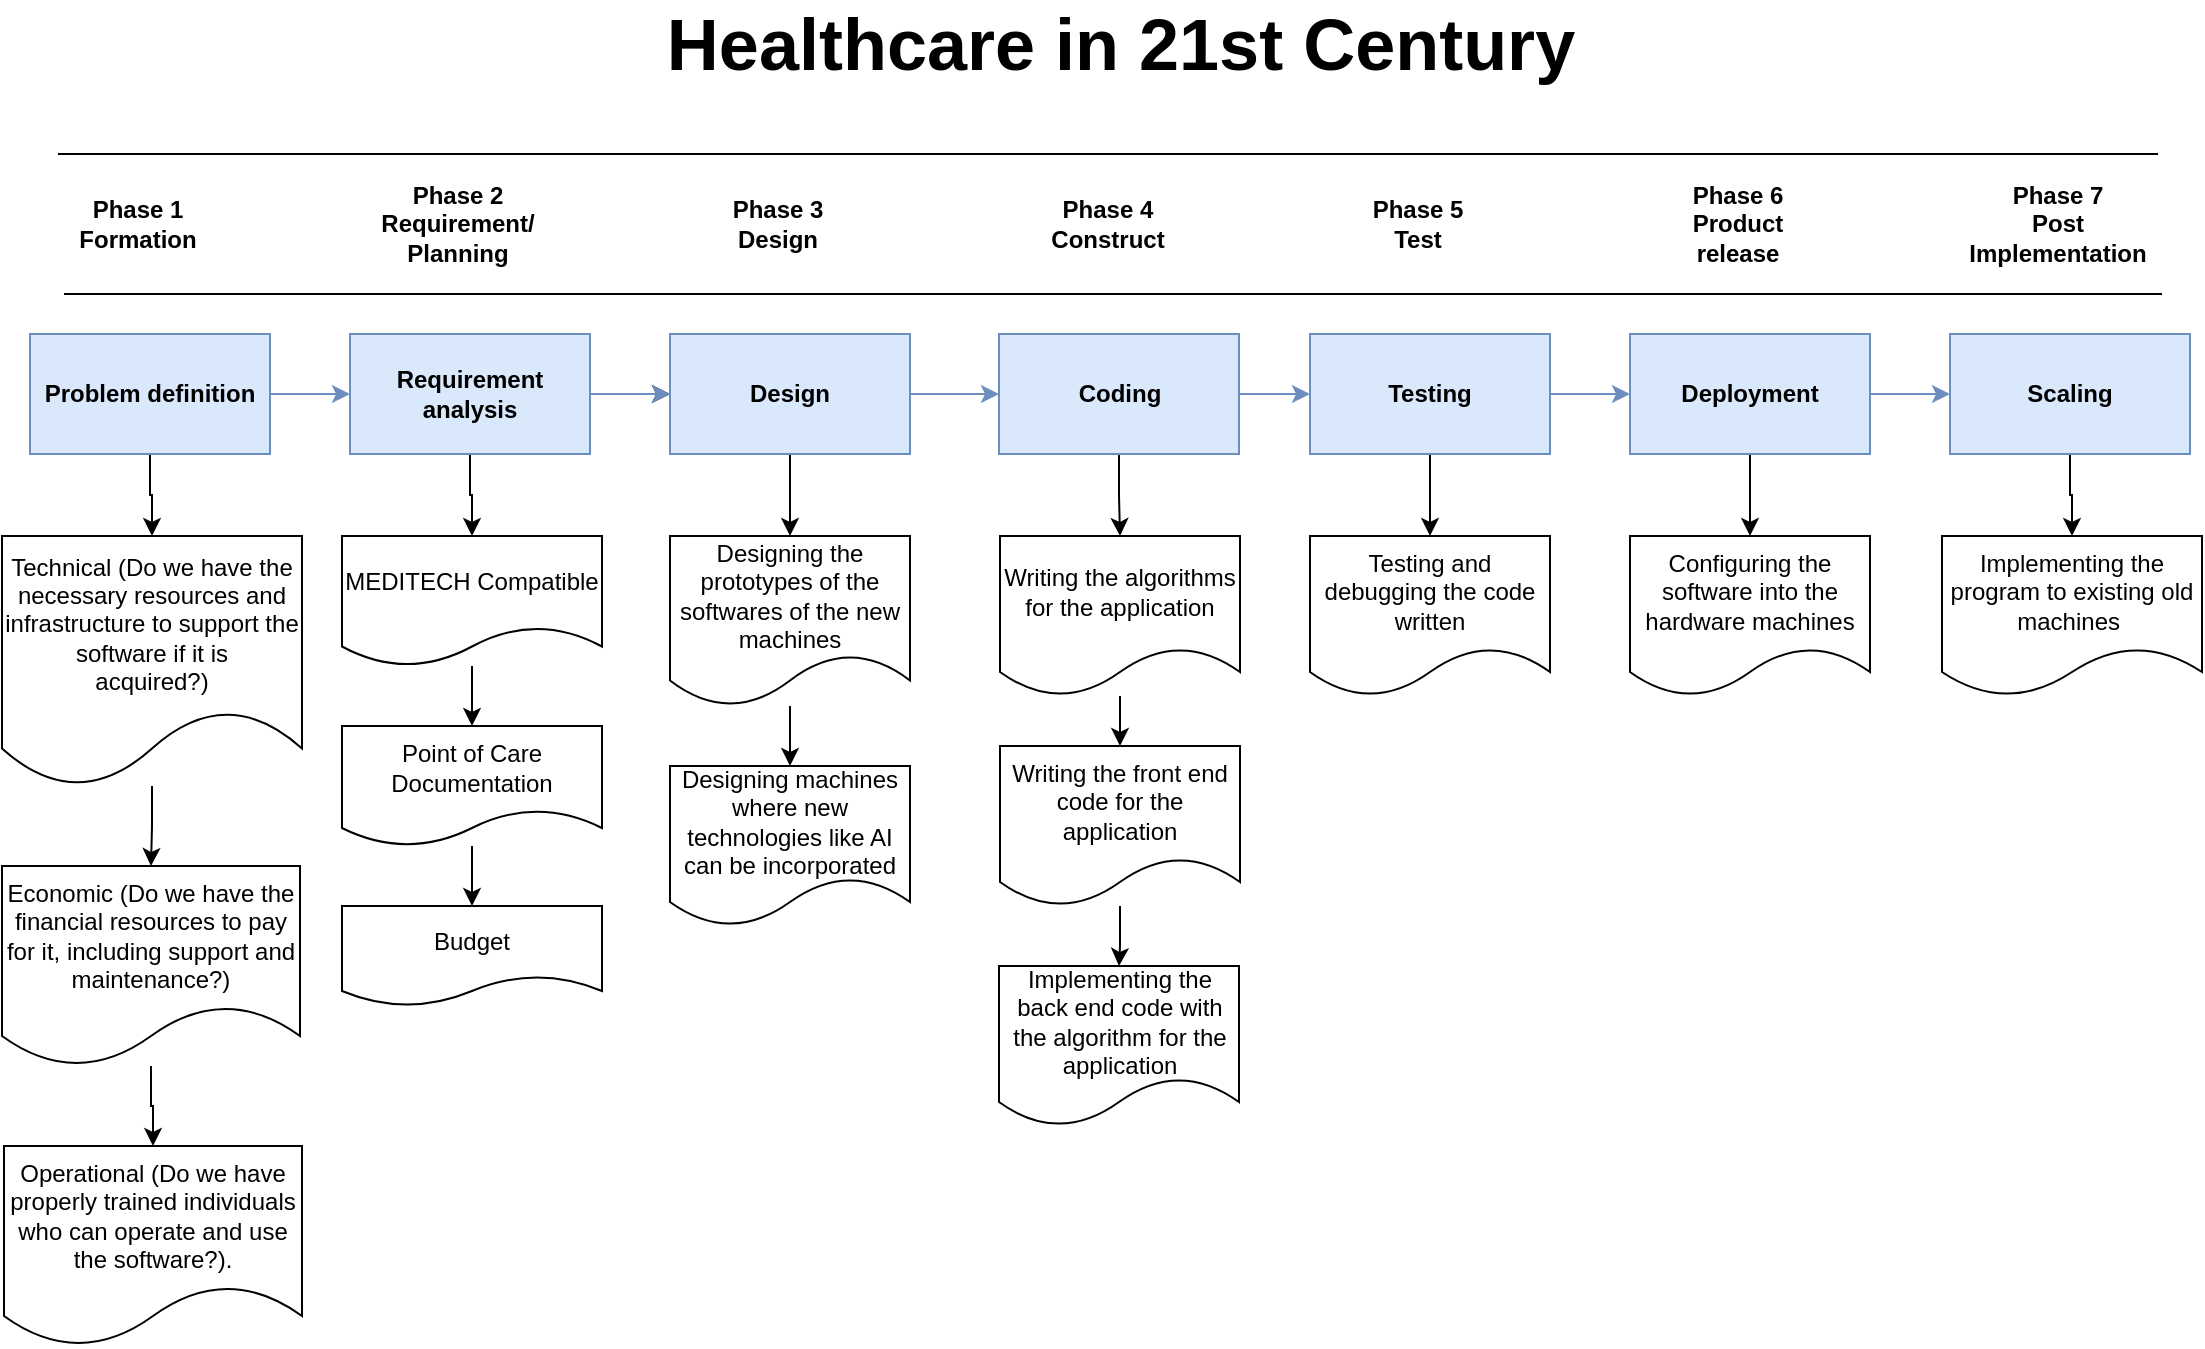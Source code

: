 <mxfile version="16.5.3" type="github" pages="5">
  <diagram id="m-UGv57kSACHkxUJC_R0" name="SDLC Diagram">
    <mxGraphModel dx="1656" dy="599" grid="1" gridSize="10" guides="1" tooltips="1" connect="1" arrows="1" fold="1" page="1" pageScale="1" pageWidth="850" pageHeight="1100" math="0" shadow="0">
      <root>
        <mxCell id="0" />
        <mxCell id="1" parent="0" />
        <mxCell id="9VT-zQopOtRF9PmwW7Mm-1" value="" style="edgeStyle=orthogonalEdgeStyle;rounded=0;orthogonalLoop=1;jettySize=auto;html=1;fillColor=#dae8fc;strokeColor=#6c8ebf;fontStyle=1" edge="1" parent="1" source="9VT-zQopOtRF9PmwW7Mm-3" target="9VT-zQopOtRF9PmwW7Mm-7">
          <mxGeometry relative="1" as="geometry" />
        </mxCell>
        <mxCell id="9VT-zQopOtRF9PmwW7Mm-2" value="" style="edgeStyle=orthogonalEdgeStyle;rounded=0;orthogonalLoop=1;jettySize=auto;html=1;" edge="1" parent="1" source="9VT-zQopOtRF9PmwW7Mm-3" target="9VT-zQopOtRF9PmwW7Mm-12">
          <mxGeometry relative="1" as="geometry" />
        </mxCell>
        <mxCell id="9VT-zQopOtRF9PmwW7Mm-3" value="Problem definition" style="rounded=0;whiteSpace=wrap;html=1;fillColor=#dae8fc;strokeColor=#6c8ebf;fontStyle=1" vertex="1" parent="1">
          <mxGeometry x="84" y="200" width="120" height="60" as="geometry" />
        </mxCell>
        <mxCell id="9VT-zQopOtRF9PmwW7Mm-4" value="" style="edgeStyle=orthogonalEdgeStyle;rounded=0;orthogonalLoop=1;jettySize=auto;html=1;fontStyle=1" edge="1" parent="1" source="9VT-zQopOtRF9PmwW7Mm-7" target="9VT-zQopOtRF9PmwW7Mm-10">
          <mxGeometry relative="1" as="geometry" />
        </mxCell>
        <mxCell id="9VT-zQopOtRF9PmwW7Mm-5" value="" style="edgeStyle=orthogonalEdgeStyle;rounded=0;orthogonalLoop=1;jettySize=auto;html=1;" edge="1" parent="1" source="9VT-zQopOtRF9PmwW7Mm-7" target="9VT-zQopOtRF9PmwW7Mm-14">
          <mxGeometry relative="1" as="geometry" />
        </mxCell>
        <mxCell id="9VT-zQopOtRF9PmwW7Mm-6" value="" style="edgeStyle=orthogonalEdgeStyle;rounded=0;orthogonalLoop=1;jettySize=auto;html=1;fillColor=#dae8fc;strokeColor=#6c8ebf;fontStyle=1" edge="1" parent="1" source="9VT-zQopOtRF9PmwW7Mm-7" target="9VT-zQopOtRF9PmwW7Mm-10">
          <mxGeometry relative="1" as="geometry" />
        </mxCell>
        <mxCell id="9VT-zQopOtRF9PmwW7Mm-7" value="Requirement analysis" style="rounded=0;whiteSpace=wrap;html=1;fillColor=#dae8fc;strokeColor=#6c8ebf;fontStyle=1" vertex="1" parent="1">
          <mxGeometry x="244" y="200" width="120" height="60" as="geometry" />
        </mxCell>
        <mxCell id="9VT-zQopOtRF9PmwW7Mm-8" value="" style="edgeStyle=orthogonalEdgeStyle;rounded=0;orthogonalLoop=1;jettySize=auto;html=1;" edge="1" parent="1" source="9VT-zQopOtRF9PmwW7Mm-10" target="9VT-zQopOtRF9PmwW7Mm-19">
          <mxGeometry relative="1" as="geometry" />
        </mxCell>
        <mxCell id="9VT-zQopOtRF9PmwW7Mm-9" value="" style="edgeStyle=orthogonalEdgeStyle;rounded=0;orthogonalLoop=1;jettySize=auto;html=1;fillColor=#dae8fc;strokeColor=#6c8ebf;fontStyle=1" edge="1" parent="1" source="9VT-zQopOtRF9PmwW7Mm-10" target="9VT-zQopOtRF9PmwW7Mm-25">
          <mxGeometry relative="1" as="geometry" />
        </mxCell>
        <mxCell id="9VT-zQopOtRF9PmwW7Mm-10" value="Design" style="rounded=0;whiteSpace=wrap;html=1;fillColor=#dae8fc;strokeColor=#6c8ebf;fontStyle=1" vertex="1" parent="1">
          <mxGeometry x="404" y="200" width="120" height="60" as="geometry" />
        </mxCell>
        <mxCell id="9VT-zQopOtRF9PmwW7Mm-11" value="" style="edgeStyle=orthogonalEdgeStyle;rounded=0;orthogonalLoop=1;jettySize=auto;html=1;fontSize=36;" edge="1" parent="1" source="9VT-zQopOtRF9PmwW7Mm-12" target="9VT-zQopOtRF9PmwW7Mm-54">
          <mxGeometry relative="1" as="geometry" />
        </mxCell>
        <mxCell id="9VT-zQopOtRF9PmwW7Mm-12" value="Technical (Do we have the necessary resources and infrastructure to support the software if it is&lt;br/&gt;acquired?)&lt;br/&gt;" style="shape=document;whiteSpace=wrap;html=1;boundedLbl=1;" vertex="1" parent="1">
          <mxGeometry x="70" y="301" width="150" height="125" as="geometry" />
        </mxCell>
        <mxCell id="9VT-zQopOtRF9PmwW7Mm-13" value="" style="edgeStyle=orthogonalEdgeStyle;rounded=0;orthogonalLoop=1;jettySize=auto;html=1;" edge="1" parent="1" source="9VT-zQopOtRF9PmwW7Mm-14" target="9VT-zQopOtRF9PmwW7Mm-16">
          <mxGeometry relative="1" as="geometry" />
        </mxCell>
        <mxCell id="9VT-zQopOtRF9PmwW7Mm-14" value="MEDITECH Compatible" style="shape=document;whiteSpace=wrap;html=1;boundedLbl=1;rounded=0;" vertex="1" parent="1">
          <mxGeometry x="240" y="301" width="130" height="65" as="geometry" />
        </mxCell>
        <mxCell id="9VT-zQopOtRF9PmwW7Mm-15" value="" style="edgeStyle=orthogonalEdgeStyle;rounded=0;orthogonalLoop=1;jettySize=auto;html=1;" edge="1" parent="1" source="9VT-zQopOtRF9PmwW7Mm-16" target="9VT-zQopOtRF9PmwW7Mm-17">
          <mxGeometry relative="1" as="geometry" />
        </mxCell>
        <mxCell id="9VT-zQopOtRF9PmwW7Mm-16" value="Point of Care Documentation" style="shape=document;whiteSpace=wrap;html=1;boundedLbl=1;rounded=0;" vertex="1" parent="1">
          <mxGeometry x="240" y="396" width="130" height="60" as="geometry" />
        </mxCell>
        <mxCell id="9VT-zQopOtRF9PmwW7Mm-17" value="Budget" style="shape=document;whiteSpace=wrap;html=1;boundedLbl=1;rounded=0;" vertex="1" parent="1">
          <mxGeometry x="240" y="486" width="130" height="50" as="geometry" />
        </mxCell>
        <mxCell id="9VT-zQopOtRF9PmwW7Mm-18" value="" style="edgeStyle=orthogonalEdgeStyle;rounded=0;orthogonalLoop=1;jettySize=auto;html=1;" edge="1" parent="1" source="9VT-zQopOtRF9PmwW7Mm-19" target="9VT-zQopOtRF9PmwW7Mm-21">
          <mxGeometry relative="1" as="geometry" />
        </mxCell>
        <mxCell id="9VT-zQopOtRF9PmwW7Mm-19" value="Designing the prototypes of the softwares of the new machines" style="shape=document;whiteSpace=wrap;html=1;boundedLbl=1;rounded=0;" vertex="1" parent="1">
          <mxGeometry x="404" y="301" width="120" height="85" as="geometry" />
        </mxCell>
        <mxCell id="9VT-zQopOtRF9PmwW7Mm-21" value="Designing machines where new technologies like AI can be incorporated" style="shape=document;whiteSpace=wrap;html=1;boundedLbl=1;rounded=0;" vertex="1" parent="1">
          <mxGeometry x="404" y="416" width="120" height="80" as="geometry" />
        </mxCell>
        <mxCell id="9VT-zQopOtRF9PmwW7Mm-23" value="" style="edgeStyle=orthogonalEdgeStyle;rounded=0;orthogonalLoop=1;jettySize=auto;html=1;" edge="1" parent="1" source="9VT-zQopOtRF9PmwW7Mm-25" target="9VT-zQopOtRF9PmwW7Mm-27">
          <mxGeometry relative="1" as="geometry" />
        </mxCell>
        <mxCell id="9VT-zQopOtRF9PmwW7Mm-24" value="" style="edgeStyle=orthogonalEdgeStyle;rounded=0;orthogonalLoop=1;jettySize=auto;html=1;fillColor=#dae8fc;strokeColor=#6c8ebf;fontStyle=1" edge="1" parent="1" source="9VT-zQopOtRF9PmwW7Mm-25" target="9VT-zQopOtRF9PmwW7Mm-33">
          <mxGeometry relative="1" as="geometry" />
        </mxCell>
        <mxCell id="9VT-zQopOtRF9PmwW7Mm-25" value="Coding" style="rounded=0;whiteSpace=wrap;html=1;fillColor=#dae8fc;strokeColor=#6c8ebf;fontStyle=1" vertex="1" parent="1">
          <mxGeometry x="568.5" y="200" width="120" height="60" as="geometry" />
        </mxCell>
        <mxCell id="9VT-zQopOtRF9PmwW7Mm-26" value="" style="edgeStyle=orthogonalEdgeStyle;rounded=0;orthogonalLoop=1;jettySize=auto;html=1;" edge="1" parent="1" source="9VT-zQopOtRF9PmwW7Mm-27" target="9VT-zQopOtRF9PmwW7Mm-29">
          <mxGeometry relative="1" as="geometry" />
        </mxCell>
        <mxCell id="9VT-zQopOtRF9PmwW7Mm-27" value="Writing the algorithms for the application" style="shape=document;whiteSpace=wrap;html=1;boundedLbl=1;rounded=0;" vertex="1" parent="1">
          <mxGeometry x="569" y="301" width="120" height="80" as="geometry" />
        </mxCell>
        <mxCell id="9VT-zQopOtRF9PmwW7Mm-28" value="" style="edgeStyle=orthogonalEdgeStyle;rounded=0;orthogonalLoop=1;jettySize=auto;html=1;" edge="1" parent="1" source="9VT-zQopOtRF9PmwW7Mm-29" target="9VT-zQopOtRF9PmwW7Mm-30">
          <mxGeometry relative="1" as="geometry" />
        </mxCell>
        <mxCell id="9VT-zQopOtRF9PmwW7Mm-29" value="Writing the front end code for the application" style="shape=document;whiteSpace=wrap;html=1;boundedLbl=1;rounded=0;" vertex="1" parent="1">
          <mxGeometry x="569" y="406" width="120" height="80" as="geometry" />
        </mxCell>
        <mxCell id="9VT-zQopOtRF9PmwW7Mm-30" value="Implementing the back end code with the algorithm for the application" style="shape=document;whiteSpace=wrap;html=1;boundedLbl=1;rounded=0;" vertex="1" parent="1">
          <mxGeometry x="568.5" y="516" width="120" height="80" as="geometry" />
        </mxCell>
        <mxCell id="9VT-zQopOtRF9PmwW7Mm-31" value="" style="edgeStyle=orthogonalEdgeStyle;rounded=0;orthogonalLoop=1;jettySize=auto;html=1;" edge="1" parent="1" source="9VT-zQopOtRF9PmwW7Mm-33" target="9VT-zQopOtRF9PmwW7Mm-34">
          <mxGeometry relative="1" as="geometry" />
        </mxCell>
        <mxCell id="9VT-zQopOtRF9PmwW7Mm-32" value="" style="edgeStyle=orthogonalEdgeStyle;rounded=0;orthogonalLoop=1;jettySize=auto;html=1;fillColor=#dae8fc;strokeColor=#6c8ebf;fontStyle=1" edge="1" parent="1" source="9VT-zQopOtRF9PmwW7Mm-33" target="9VT-zQopOtRF9PmwW7Mm-37">
          <mxGeometry relative="1" as="geometry" />
        </mxCell>
        <mxCell id="9VT-zQopOtRF9PmwW7Mm-33" value="Testing" style="rounded=0;whiteSpace=wrap;html=1;fillColor=#dae8fc;strokeColor=#6c8ebf;fontStyle=1" vertex="1" parent="1">
          <mxGeometry x="724" y="200" width="120" height="60" as="geometry" />
        </mxCell>
        <mxCell id="9VT-zQopOtRF9PmwW7Mm-34" value="Testing and debugging the code written" style="shape=document;whiteSpace=wrap;html=1;boundedLbl=1;rounded=0;" vertex="1" parent="1">
          <mxGeometry x="724" y="301" width="120" height="80" as="geometry" />
        </mxCell>
        <mxCell id="9VT-zQopOtRF9PmwW7Mm-35" value="" style="edgeStyle=orthogonalEdgeStyle;rounded=0;orthogonalLoop=1;jettySize=auto;html=1;" edge="1" parent="1" source="9VT-zQopOtRF9PmwW7Mm-37" target="9VT-zQopOtRF9PmwW7Mm-39">
          <mxGeometry relative="1" as="geometry" />
        </mxCell>
        <mxCell id="9VT-zQopOtRF9PmwW7Mm-36" value="" style="edgeStyle=orthogonalEdgeStyle;rounded=0;orthogonalLoop=1;jettySize=auto;html=1;fillColor=#dae8fc;strokeColor=#6c8ebf;fontStyle=1" edge="1" parent="1" source="9VT-zQopOtRF9PmwW7Mm-37" target="9VT-zQopOtRF9PmwW7Mm-42">
          <mxGeometry relative="1" as="geometry" />
        </mxCell>
        <mxCell id="9VT-zQopOtRF9PmwW7Mm-37" value="Deployment" style="whiteSpace=wrap;html=1;rounded=0;fillColor=#dae8fc;strokeColor=#6c8ebf;fontStyle=1" vertex="1" parent="1">
          <mxGeometry x="884" y="200" width="120" height="60" as="geometry" />
        </mxCell>
        <mxCell id="9VT-zQopOtRF9PmwW7Mm-39" value="Configuring the software into the hardware machines" style="shape=document;whiteSpace=wrap;html=1;boundedLbl=1;rounded=0;" vertex="1" parent="1">
          <mxGeometry x="884" y="301" width="120" height="80" as="geometry" />
        </mxCell>
        <mxCell id="9VT-zQopOtRF9PmwW7Mm-41" value="" style="edgeStyle=orthogonalEdgeStyle;rounded=0;orthogonalLoop=1;jettySize=auto;html=1;" edge="1" parent="1" source="9VT-zQopOtRF9PmwW7Mm-42" target="9VT-zQopOtRF9PmwW7Mm-43">
          <mxGeometry relative="1" as="geometry" />
        </mxCell>
        <mxCell id="9VT-zQopOtRF9PmwW7Mm-42" value="Scaling" style="whiteSpace=wrap;html=1;rounded=0;fillColor=#dae8fc;strokeColor=#6c8ebf;fontStyle=1" vertex="1" parent="1">
          <mxGeometry x="1044" y="200" width="120" height="60" as="geometry" />
        </mxCell>
        <mxCell id="9VT-zQopOtRF9PmwW7Mm-43" value="Implementing the program to existing old machines&amp;nbsp;" style="shape=document;whiteSpace=wrap;html=1;boundedLbl=1;rounded=0;" vertex="1" parent="1">
          <mxGeometry x="1040" y="301" width="130" height="80" as="geometry" />
        </mxCell>
        <mxCell id="9VT-zQopOtRF9PmwW7Mm-44" value="Phase 1&lt;br&gt;Formation" style="text;html=1;strokeColor=none;fillColor=none;align=center;verticalAlign=middle;whiteSpace=wrap;rounded=0;fontStyle=1" vertex="1" parent="1">
          <mxGeometry x="108" y="130" width="60" height="30" as="geometry" />
        </mxCell>
        <mxCell id="9VT-zQopOtRF9PmwW7Mm-45" value="Phase 2&lt;br&gt;Requirement/ Planning" style="text;html=1;strokeColor=none;fillColor=none;align=center;verticalAlign=middle;whiteSpace=wrap;rounded=0;fontStyle=1" vertex="1" parent="1">
          <mxGeometry x="268" y="130" width="60" height="30" as="geometry" />
        </mxCell>
        <mxCell id="9VT-zQopOtRF9PmwW7Mm-46" value="Phase 3&lt;br&gt;Design" style="text;html=1;strokeColor=none;fillColor=none;align=center;verticalAlign=middle;whiteSpace=wrap;rounded=0;fontStyle=1" vertex="1" parent="1">
          <mxGeometry x="428" y="130" width="60" height="30" as="geometry" />
        </mxCell>
        <mxCell id="9VT-zQopOtRF9PmwW7Mm-47" value="Phase 4&lt;br&gt;Construct" style="text;html=1;strokeColor=none;fillColor=none;align=center;verticalAlign=middle;whiteSpace=wrap;rounded=0;fontStyle=1" vertex="1" parent="1">
          <mxGeometry x="593" y="130" width="60" height="30" as="geometry" />
        </mxCell>
        <mxCell id="9VT-zQopOtRF9PmwW7Mm-48" value="Phase 5&lt;br&gt;Test" style="text;html=1;strokeColor=none;fillColor=none;align=center;verticalAlign=middle;whiteSpace=wrap;rounded=0;fontStyle=1" vertex="1" parent="1">
          <mxGeometry x="748" y="130" width="60" height="30" as="geometry" />
        </mxCell>
        <mxCell id="9VT-zQopOtRF9PmwW7Mm-49" value="Phase 6&lt;br&gt;Product release" style="text;html=1;strokeColor=none;fillColor=none;align=center;verticalAlign=middle;whiteSpace=wrap;rounded=0;fontStyle=1" vertex="1" parent="1">
          <mxGeometry x="908" y="130" width="60" height="30" as="geometry" />
        </mxCell>
        <mxCell id="9VT-zQopOtRF9PmwW7Mm-50" value="Phase 7&lt;br&gt;Post Implementation" style="text;html=1;strokeColor=none;fillColor=none;align=center;verticalAlign=middle;whiteSpace=wrap;rounded=0;fontStyle=1" vertex="1" parent="1">
          <mxGeometry x="1068" y="130" width="60" height="30" as="geometry" />
        </mxCell>
        <mxCell id="9VT-zQopOtRF9PmwW7Mm-51" value="" style="endArrow=none;html=1;rounded=0;" edge="1" parent="1">
          <mxGeometry width="50" height="50" relative="1" as="geometry">
            <mxPoint x="98" y="110" as="sourcePoint" />
            <mxPoint x="1148" y="110" as="targetPoint" />
          </mxGeometry>
        </mxCell>
        <mxCell id="9VT-zQopOtRF9PmwW7Mm-52" value="" style="endArrow=none;html=1;rounded=0;" edge="1" parent="1">
          <mxGeometry width="50" height="50" relative="1" as="geometry">
            <mxPoint x="101" y="180" as="sourcePoint" />
            <mxPoint x="1150" y="180" as="targetPoint" />
          </mxGeometry>
        </mxCell>
        <mxCell id="9VT-zQopOtRF9PmwW7Mm-53" value="&lt;b&gt;&lt;font style=&quot;font-size: 36px&quot;&gt;Healthcare in 21st Century&lt;/font&gt;&lt;/b&gt;" style="text;html=1;align=center;verticalAlign=middle;resizable=0;points=[];autosize=1;strokeColor=none;fillColor=none;" vertex="1" parent="1">
          <mxGeometry x="394" y="40" width="470" height="30" as="geometry" />
        </mxCell>
        <mxCell id="9VT-zQopOtRF9PmwW7Mm-56" value="" style="edgeStyle=orthogonalEdgeStyle;rounded=0;orthogonalLoop=1;jettySize=auto;html=1;" edge="1" parent="1" source="9VT-zQopOtRF9PmwW7Mm-54" target="9VT-zQopOtRF9PmwW7Mm-55">
          <mxGeometry relative="1" as="geometry" />
        </mxCell>
        <mxCell id="9VT-zQopOtRF9PmwW7Mm-54" value="Economic (Do we have the financial resources to pay for it, including support and&lt;br/&gt;maintenance?)&lt;br/&gt;" style="shape=document;whiteSpace=wrap;html=1;boundedLbl=1;" vertex="1" parent="1">
          <mxGeometry x="70" y="466" width="149" height="100" as="geometry" />
        </mxCell>
        <mxCell id="9VT-zQopOtRF9PmwW7Mm-55" value="Operational (Do we have properly trained individuals who can operate and use the software?)." style="shape=document;whiteSpace=wrap;html=1;boundedLbl=1;" vertex="1" parent="1">
          <mxGeometry x="71" y="606" width="149" height="100" as="geometry" />
        </mxCell>
      </root>
    </mxGraphModel>
  </diagram>
  <diagram id="Zsf49M7KbRcXS9IpoPur" name="Waterfall model">
    <mxGraphModel dx="1753" dy="634" grid="1" gridSize="10" guides="1" tooltips="1" connect="1" arrows="1" fold="1" page="1" pageScale="1" pageWidth="850" pageHeight="1100" math="0" shadow="0">
      <root>
        <mxCell id="2ympeW1HPlJ-J8ujCVrC-0" />
        <mxCell id="2ympeW1HPlJ-J8ujCVrC-1" parent="2ympeW1HPlJ-J8ujCVrC-0" />
        <mxCell id="2ympeW1HPlJ-J8ujCVrC-2" value="&lt;b&gt;&lt;font style=&quot;font-size: 36px&quot;&gt;Waterfall model for Healthcare system&lt;/font&gt;&lt;/b&gt;" style="text;html=1;align=center;verticalAlign=middle;resizable=0;points=[];autosize=1;strokeColor=none;fillColor=none;" vertex="1" parent="2ympeW1HPlJ-J8ujCVrC-1">
          <mxGeometry x="100" y="50" width="670" height="30" as="geometry" />
        </mxCell>
        <mxCell id="2ympeW1HPlJ-J8ujCVrC-6" value="" style="edgeStyle=orthogonalEdgeStyle;rounded=0;orthogonalLoop=1;jettySize=auto;html=1;fontSize=12;" edge="1" parent="2ympeW1HPlJ-J8ujCVrC-1" source="2ympeW1HPlJ-J8ujCVrC-4" target="2ympeW1HPlJ-J8ujCVrC-5">
          <mxGeometry relative="1" as="geometry" />
        </mxCell>
        <mxCell id="2ympeW1HPlJ-J8ujCVrC-4" value="Checking if we have the resources which are economically, technically and operationally viable for the healthcare project" style="rounded=1;whiteSpace=wrap;html=1;fontSize=12;" vertex="1" parent="2ympeW1HPlJ-J8ujCVrC-1">
          <mxGeometry x="24" y="119" width="140" height="80" as="geometry" />
        </mxCell>
        <mxCell id="2ympeW1HPlJ-J8ujCVrC-8" value="" style="edgeStyle=orthogonalEdgeStyle;rounded=0;orthogonalLoop=1;jettySize=auto;html=1;fontSize=12;" edge="1" parent="2ympeW1HPlJ-J8ujCVrC-1" source="2ympeW1HPlJ-J8ujCVrC-5" target="2ympeW1HPlJ-J8ujCVrC-7">
          <mxGeometry relative="1" as="geometry" />
        </mxCell>
        <mxCell id="2ympeW1HPlJ-J8ujCVrC-5" value="Obtaining MEDITECH compatible resources, making point of care documentation and fixing budget" style="rounded=1;whiteSpace=wrap;html=1;" vertex="1" parent="2ympeW1HPlJ-J8ujCVrC-1">
          <mxGeometry x="174" y="219" width="150" height="90" as="geometry" />
        </mxCell>
        <mxCell id="2ympeW1HPlJ-J8ujCVrC-14" style="edgeStyle=orthogonalEdgeStyle;rounded=0;orthogonalLoop=1;jettySize=auto;html=1;exitX=1;exitY=0.5;exitDx=0;exitDy=0;entryX=0.5;entryY=0;entryDx=0;entryDy=0;fontSize=12;" edge="1" parent="2ympeW1HPlJ-J8ujCVrC-1" source="2ympeW1HPlJ-J8ujCVrC-7" target="2ympeW1HPlJ-J8ujCVrC-10">
          <mxGeometry relative="1" as="geometry" />
        </mxCell>
        <mxCell id="2ympeW1HPlJ-J8ujCVrC-7" value="Designing the prototypes and machined to be incorporated&amp;nbsp;" style="rounded=1;whiteSpace=wrap;html=1;" vertex="1" parent="2ympeW1HPlJ-J8ujCVrC-1">
          <mxGeometry x="344" y="329" width="120" height="60" as="geometry" />
        </mxCell>
        <mxCell id="2ympeW1HPlJ-J8ujCVrC-9" value="" style="edgeStyle=orthogonalEdgeStyle;rounded=0;orthogonalLoop=1;jettySize=auto;html=1;fontSize=12;" edge="1" parent="2ympeW1HPlJ-J8ujCVrC-1" source="2ympeW1HPlJ-J8ujCVrC-10" target="2ympeW1HPlJ-J8ujCVrC-12">
          <mxGeometry relative="1" as="geometry" />
        </mxCell>
        <mxCell id="2ympeW1HPlJ-J8ujCVrC-10" value="Writing the font end, back end and the algorithms and installing it into the newly designed machines" style="rounded=1;whiteSpace=wrap;html=1;fontSize=12;" vertex="1" parent="2ympeW1HPlJ-J8ujCVrC-1">
          <mxGeometry x="474" y="419" width="150" height="70" as="geometry" />
        </mxCell>
        <mxCell id="2ympeW1HPlJ-J8ujCVrC-11" value="" style="edgeStyle=orthogonalEdgeStyle;rounded=0;orthogonalLoop=1;jettySize=auto;html=1;fontSize=12;" edge="1" parent="2ympeW1HPlJ-J8ujCVrC-1" source="2ympeW1HPlJ-J8ujCVrC-12" target="2ympeW1HPlJ-J8ujCVrC-13">
          <mxGeometry relative="1" as="geometry" />
        </mxCell>
        <mxCell id="2ympeW1HPlJ-J8ujCVrC-12" value="Testing and debugging the softwares installed" style="rounded=1;whiteSpace=wrap;html=1;" vertex="1" parent="2ympeW1HPlJ-J8ujCVrC-1">
          <mxGeometry x="644" y="519" width="120" height="60" as="geometry" />
        </mxCell>
        <mxCell id="2ympeW1HPlJ-J8ujCVrC-13" value="Implementing the program to existing old machines and adding new features" style="rounded=1;whiteSpace=wrap;html=1;" vertex="1" parent="2ympeW1HPlJ-J8ujCVrC-1">
          <mxGeometry x="784" y="609" width="120" height="60" as="geometry" />
        </mxCell>
      </root>
    </mxGraphModel>
  </diagram>
  <diagram id="iU_2A5npWSxxXnWVXEzf" name="Iterative waterfall model">
    <mxGraphModel dx="1753" dy="634" grid="1" gridSize="10" guides="1" tooltips="1" connect="1" arrows="1" fold="1" page="1" pageScale="1" pageWidth="850" pageHeight="1100" math="0" shadow="0">
      <root>
        <mxCell id="xPJC3eJ1T_MHryYM_bCt-0" />
        <mxCell id="xPJC3eJ1T_MHryYM_bCt-1" parent="xPJC3eJ1T_MHryYM_bCt-0" />
        <mxCell id="xPJC3eJ1T_MHryYM_bCt-2" value="&lt;b&gt;&lt;font style=&quot;font-size: 36px&quot;&gt;Iterative Waterfall model for Healthcare system&lt;/font&gt;&lt;/b&gt;" style="text;html=1;align=center;verticalAlign=middle;resizable=0;points=[];autosize=1;strokeColor=none;fillColor=none;" vertex="1" parent="xPJC3eJ1T_MHryYM_bCt-1">
          <mxGeometry x="25" y="50" width="820" height="30" as="geometry" />
        </mxCell>
        <mxCell id="xPJC3eJ1T_MHryYM_bCt-3" value="" style="edgeStyle=orthogonalEdgeStyle;rounded=0;orthogonalLoop=1;jettySize=auto;html=1;fontSize=12;" edge="1" parent="xPJC3eJ1T_MHryYM_bCt-1" source="xPJC3eJ1T_MHryYM_bCt-4" target="xPJC3eJ1T_MHryYM_bCt-6">
          <mxGeometry relative="1" as="geometry" />
        </mxCell>
        <mxCell id="0nfRWeNEdjI4xpZbCPpN-5" style="edgeStyle=none;rounded=0;orthogonalLoop=1;jettySize=auto;html=1;exitX=0.5;exitY=1;exitDx=0;exitDy=0;fontSize=36;" edge="1" parent="xPJC3eJ1T_MHryYM_bCt-1" source="xPJC3eJ1T_MHryYM_bCt-4">
          <mxGeometry relative="1" as="geometry">
            <mxPoint x="89.235" y="600.0" as="targetPoint" />
          </mxGeometry>
        </mxCell>
        <mxCell id="0nfRWeNEdjI4xpZbCPpN-10" style="edgeStyle=none;rounded=0;orthogonalLoop=1;jettySize=auto;html=1;exitX=0.5;exitY=1;exitDx=0;exitDy=0;entryX=0;entryY=0.75;entryDx=0;entryDy=0;fontSize=36;" edge="1" parent="xPJC3eJ1T_MHryYM_bCt-1" source="xPJC3eJ1T_MHryYM_bCt-4" target="xPJC3eJ1T_MHryYM_bCt-13">
          <mxGeometry relative="1" as="geometry">
            <Array as="points">
              <mxPoint x="89" y="595" />
            </Array>
          </mxGeometry>
        </mxCell>
        <mxCell id="xPJC3eJ1T_MHryYM_bCt-4" value="Checking if we have the resources which are economically, technically and operationally viable for the healthcare project" style="rounded=1;whiteSpace=wrap;html=1;fontSize=12;" vertex="1" parent="xPJC3eJ1T_MHryYM_bCt-1">
          <mxGeometry x="14" y="120" width="150" height="90" as="geometry" />
        </mxCell>
        <mxCell id="xPJC3eJ1T_MHryYM_bCt-5" value="" style="edgeStyle=orthogonalEdgeStyle;rounded=0;orthogonalLoop=1;jettySize=auto;html=1;fontSize=12;" edge="1" parent="xPJC3eJ1T_MHryYM_bCt-1" source="xPJC3eJ1T_MHryYM_bCt-6" target="xPJC3eJ1T_MHryYM_bCt-8">
          <mxGeometry relative="1" as="geometry" />
        </mxCell>
        <mxCell id="0nfRWeNEdjI4xpZbCPpN-3" style="edgeStyle=none;rounded=0;orthogonalLoop=1;jettySize=auto;html=1;exitX=0.5;exitY=1;exitDx=0;exitDy=0;fontSize=36;" edge="1" parent="xPJC3eJ1T_MHryYM_bCt-1" source="xPJC3eJ1T_MHryYM_bCt-6">
          <mxGeometry relative="1" as="geometry">
            <mxPoint x="244.529" y="600.0" as="targetPoint" />
          </mxGeometry>
        </mxCell>
        <mxCell id="xPJC3eJ1T_MHryYM_bCt-6" value="Obtaining MEDITECH compatible resources, making point of care documentation and fixing budget" style="rounded=1;whiteSpace=wrap;html=1;" vertex="1" parent="xPJC3eJ1T_MHryYM_bCt-1">
          <mxGeometry x="174" y="220" width="140" height="80" as="geometry" />
        </mxCell>
        <mxCell id="xPJC3eJ1T_MHryYM_bCt-7" style="edgeStyle=orthogonalEdgeStyle;rounded=0;orthogonalLoop=1;jettySize=auto;html=1;exitX=1;exitY=0.5;exitDx=0;exitDy=0;entryX=0.5;entryY=0;entryDx=0;entryDy=0;fontSize=12;" edge="1" parent="xPJC3eJ1T_MHryYM_bCt-1" source="xPJC3eJ1T_MHryYM_bCt-8" target="xPJC3eJ1T_MHryYM_bCt-10">
          <mxGeometry relative="1" as="geometry" />
        </mxCell>
        <mxCell id="0nfRWeNEdjI4xpZbCPpN-1" style="edgeStyle=none;rounded=0;orthogonalLoop=1;jettySize=auto;html=1;exitX=0.5;exitY=1;exitDx=0;exitDy=0;fontSize=36;" edge="1" parent="xPJC3eJ1T_MHryYM_bCt-1" source="xPJC3eJ1T_MHryYM_bCt-8">
          <mxGeometry relative="1" as="geometry">
            <mxPoint x="393.941" y="600.0" as="targetPoint" />
          </mxGeometry>
        </mxCell>
        <mxCell id="xPJC3eJ1T_MHryYM_bCt-8" value="Designing the prototypes and machined to be incorporated&amp;nbsp;" style="rounded=1;whiteSpace=wrap;html=1;" vertex="1" parent="xPJC3eJ1T_MHryYM_bCt-1">
          <mxGeometry x="334" y="310" width="120" height="60" as="geometry" />
        </mxCell>
        <mxCell id="xPJC3eJ1T_MHryYM_bCt-9" value="" style="edgeStyle=orthogonalEdgeStyle;rounded=0;orthogonalLoop=1;jettySize=auto;html=1;fontSize=12;" edge="1" parent="xPJC3eJ1T_MHryYM_bCt-1" source="xPJC3eJ1T_MHryYM_bCt-10" target="xPJC3eJ1T_MHryYM_bCt-12">
          <mxGeometry relative="1" as="geometry" />
        </mxCell>
        <mxCell id="0nfRWeNEdjI4xpZbCPpN-0" style="edgeStyle=none;rounded=0;orthogonalLoop=1;jettySize=auto;html=1;exitX=0.5;exitY=1;exitDx=0;exitDy=0;fontSize=36;" edge="1" parent="xPJC3eJ1T_MHryYM_bCt-1" source="xPJC3eJ1T_MHryYM_bCt-10">
          <mxGeometry relative="1" as="geometry">
            <mxPoint x="538.647" y="600.0" as="targetPoint" />
          </mxGeometry>
        </mxCell>
        <mxCell id="xPJC3eJ1T_MHryYM_bCt-10" value="Writing the font end, back end and the algorithms and installing it into the newly designed machines" style="rounded=1;whiteSpace=wrap;html=1;fontSize=12;" vertex="1" parent="xPJC3eJ1T_MHryYM_bCt-1">
          <mxGeometry x="464" y="380" width="150" height="80" as="geometry" />
        </mxCell>
        <mxCell id="xPJC3eJ1T_MHryYM_bCt-11" value="" style="edgeStyle=orthogonalEdgeStyle;rounded=0;orthogonalLoop=1;jettySize=auto;html=1;fontSize=12;" edge="1" parent="xPJC3eJ1T_MHryYM_bCt-1" source="xPJC3eJ1T_MHryYM_bCt-12" target="xPJC3eJ1T_MHryYM_bCt-13">
          <mxGeometry relative="1" as="geometry" />
        </mxCell>
        <mxCell id="xPJC3eJ1T_MHryYM_bCt-18" style="edgeStyle=orthogonalEdgeStyle;rounded=0;orthogonalLoop=1;jettySize=auto;html=1;exitX=0.5;exitY=1;exitDx=0;exitDy=0;fontSize=12;" edge="1" parent="xPJC3eJ1T_MHryYM_bCt-1" source="xPJC3eJ1T_MHryYM_bCt-12">
          <mxGeometry relative="1" as="geometry">
            <mxPoint x="714" y="600" as="targetPoint" />
          </mxGeometry>
        </mxCell>
        <mxCell id="xPJC3eJ1T_MHryYM_bCt-12" value="Testing and debugging the softwares installed" style="rounded=1;whiteSpace=wrap;html=1;" vertex="1" parent="xPJC3eJ1T_MHryYM_bCt-1">
          <mxGeometry x="654" y="470" width="120" height="60" as="geometry" />
        </mxCell>
        <mxCell id="xPJC3eJ1T_MHryYM_bCt-13" value="Implementing the program to existing old machines and adding new features" style="rounded=1;whiteSpace=wrap;html=1;" vertex="1" parent="xPJC3eJ1T_MHryYM_bCt-1">
          <mxGeometry x="784" y="550" width="120" height="60" as="geometry" />
        </mxCell>
        <mxCell id="xPJC3eJ1T_MHryYM_bCt-24" style="edgeStyle=orthogonalEdgeStyle;rounded=0;orthogonalLoop=1;jettySize=auto;html=1;fontSize=12;" edge="1" parent="xPJC3eJ1T_MHryYM_bCt-1">
          <mxGeometry relative="1" as="geometry">
            <mxPoint x="538.47" y="460" as="targetPoint" />
            <mxPoint x="538.47" y="600" as="sourcePoint" />
            <Array as="points">
              <mxPoint x="538.47" y="570" />
              <mxPoint x="538.47" y="570" />
            </Array>
          </mxGeometry>
        </mxCell>
        <mxCell id="xPJC3eJ1T_MHryYM_bCt-27" style="edgeStyle=orthogonalEdgeStyle;rounded=0;orthogonalLoop=1;jettySize=auto;html=1;fontSize=12;" edge="1" parent="xPJC3eJ1T_MHryYM_bCt-1">
          <mxGeometry relative="1" as="geometry">
            <mxPoint x="713.82" y="530.0" as="targetPoint" />
            <mxPoint x="713.41" y="600" as="sourcePoint" />
            <Array as="points">
              <mxPoint x="713.82" y="590" />
              <mxPoint x="713.82" y="590" />
            </Array>
          </mxGeometry>
        </mxCell>
        <mxCell id="0nfRWeNEdjI4xpZbCPpN-2" style="edgeStyle=none;rounded=0;orthogonalLoop=1;jettySize=auto;html=1;exitX=0.5;exitY=1;exitDx=0;exitDy=0;fontSize=36;" edge="1" parent="xPJC3eJ1T_MHryYM_bCt-1">
          <mxGeometry relative="1" as="geometry">
            <mxPoint x="393.47" y="370" as="targetPoint" />
            <mxPoint x="393.411" y="600.0" as="sourcePoint" />
          </mxGeometry>
        </mxCell>
        <mxCell id="0nfRWeNEdjI4xpZbCPpN-4" style="edgeStyle=none;rounded=0;orthogonalLoop=1;jettySize=auto;html=1;exitX=0.5;exitY=1;exitDx=0;exitDy=0;fontSize=36;" edge="1" parent="xPJC3eJ1T_MHryYM_bCt-1">
          <mxGeometry relative="1" as="geometry">
            <mxPoint x="243.41" y="300" as="targetPoint" />
            <mxPoint x="243.939" y="600.0" as="sourcePoint" />
          </mxGeometry>
        </mxCell>
        <mxCell id="0nfRWeNEdjI4xpZbCPpN-6" style="edgeStyle=none;rounded=0;orthogonalLoop=1;jettySize=auto;html=1;exitX=0.5;exitY=1;exitDx=0;exitDy=0;fontSize=36;" edge="1" parent="xPJC3eJ1T_MHryYM_bCt-1">
          <mxGeometry relative="1" as="geometry">
            <mxPoint x="88.41" y="210" as="targetPoint" />
            <mxPoint x="88.645" y="600.0" as="sourcePoint" />
          </mxGeometry>
        </mxCell>
      </root>
    </mxGraphModel>
  </diagram>
  <diagram id="BTTBpgfma2KQN3wpItlG" name="V Shaped model">
    <mxGraphModel dx="1698" dy="622" grid="1" gridSize="10" guides="1" tooltips="1" connect="1" arrows="1" fold="1" page="1" pageScale="1" pageWidth="850" pageHeight="1100" math="0" shadow="0">
      <root>
        <mxCell id="VLZHjOJ6KcMEFxiAnT0Q-0" />
        <mxCell id="VLZHjOJ6KcMEFxiAnT0Q-1" parent="VLZHjOJ6KcMEFxiAnT0Q-0" />
        <mxCell id="LN4iH9fSnzV9U_ZMetDF-2" value="" style="edgeStyle=none;rounded=0;orthogonalLoop=1;jettySize=auto;html=1;fontSize=12;" edge="1" parent="VLZHjOJ6KcMEFxiAnT0Q-1" source="LN4iH9fSnzV9U_ZMetDF-0" target="LN4iH9fSnzV9U_ZMetDF-1">
          <mxGeometry relative="1" as="geometry" />
        </mxCell>
        <mxCell id="LN4iH9fSnzV9U_ZMetDF-0" value="Obtaining MEDITECH compatible resources, making point of care documentation and fixing budget" style="rounded=1;whiteSpace=wrap;html=1;fontSize=12;" vertex="1" parent="VLZHjOJ6KcMEFxiAnT0Q-1">
          <mxGeometry x="-300" y="457" width="140" height="73" as="geometry" />
        </mxCell>
        <mxCell id="LN4iH9fSnzV9U_ZMetDF-1" value="Acceptance of the project by major hospitals and their level of testing" style="whiteSpace=wrap;html=1;rounded=1;" vertex="1" parent="VLZHjOJ6KcMEFxiAnT0Q-1">
          <mxGeometry x="160" y="463.5" width="120" height="60" as="geometry" />
        </mxCell>
        <mxCell id="LN4iH9fSnzV9U_ZMetDF-3" value="" style="edgeStyle=none;rounded=0;orthogonalLoop=1;jettySize=auto;html=1;fontSize=12;entryX=1;entryY=0.5;entryDx=0;entryDy=0;exitX=0;exitY=0.5;exitDx=0;exitDy=0;" edge="1" parent="VLZHjOJ6KcMEFxiAnT0Q-1" source="LN4iH9fSnzV9U_ZMetDF-1" target="LN4iH9fSnzV9U_ZMetDF-0">
          <mxGeometry relative="1" as="geometry">
            <mxPoint x="160" y="486.5" as="sourcePoint" />
            <mxPoint x="-130" y="486.5" as="targetPoint" />
          </mxGeometry>
        </mxCell>
        <mxCell id="LN4iH9fSnzV9U_ZMetDF-19" style="edgeStyle=none;rounded=0;orthogonalLoop=1;jettySize=auto;html=1;exitX=1;exitY=0.5;exitDx=0;exitDy=0;fontSize=12;" edge="1" parent="VLZHjOJ6KcMEFxiAnT0Q-1" source="LN4iH9fSnzV9U_ZMetDF-15" target="LN4iH9fSnzV9U_ZMetDF-17">
          <mxGeometry relative="1" as="geometry" />
        </mxCell>
        <mxCell id="LN4iH9fSnzV9U_ZMetDF-15" value="Detailed Design of the programs in the new machines" style="rounded=1;whiteSpace=wrap;html=1;fontSize=12;" vertex="1" parent="VLZHjOJ6KcMEFxiAnT0Q-1">
          <mxGeometry x="-210" y="565" width="120" height="60" as="geometry" />
        </mxCell>
        <mxCell id="LN4iH9fSnzV9U_ZMetDF-20" style="edgeStyle=none;rounded=0;orthogonalLoop=1;jettySize=auto;html=1;exitX=0;exitY=0.5;exitDx=0;exitDy=0;entryX=1;entryY=0.5;entryDx=0;entryDy=0;fontSize=12;" edge="1" parent="VLZHjOJ6KcMEFxiAnT0Q-1" source="LN4iH9fSnzV9U_ZMetDF-17" target="LN4iH9fSnzV9U_ZMetDF-15">
          <mxGeometry relative="1" as="geometry" />
        </mxCell>
        <mxCell id="LN4iH9fSnzV9U_ZMetDF-17" value="Testing and debugging the softwares installed" style="whiteSpace=wrap;html=1;rounded=1;" vertex="1" parent="VLZHjOJ6KcMEFxiAnT0Q-1">
          <mxGeometry x="90" y="565" width="120" height="60" as="geometry" />
        </mxCell>
        <mxCell id="LN4iH9fSnzV9U_ZMetDF-21" value="Writing the font end, back end and the algorithms and installing it into the newly designed machines" style="rounded=1;whiteSpace=wrap;html=1;fontSize=12;" vertex="1" parent="VLZHjOJ6KcMEFxiAnT0Q-1">
          <mxGeometry x="-62.5" y="655" width="135" height="83" as="geometry" />
        </mxCell>
        <mxCell id="LN4iH9fSnzV9U_ZMetDF-22" value="" style="edgeStyle=none;rounded=0;orthogonalLoop=1;jettySize=auto;html=1;fontSize=12;" edge="1" parent="VLZHjOJ6KcMEFxiAnT0Q-1" source="LN4iH9fSnzV9U_ZMetDF-23" target="LN4iH9fSnzV9U_ZMetDF-24">
          <mxGeometry relative="1" as="geometry" />
        </mxCell>
        <mxCell id="LN4iH9fSnzV9U_ZMetDF-23" value="Checking if we have the resources which are economically, technically and operationally viable for the healthcare project" style="rounded=1;whiteSpace=wrap;html=1;fontSize=12;" vertex="1" parent="VLZHjOJ6KcMEFxiAnT0Q-1">
          <mxGeometry x="-360" y="359" width="160" height="78" as="geometry" />
        </mxCell>
        <mxCell id="LN4iH9fSnzV9U_ZMetDF-24" value="Implementing the program to existing old machines and adding new features" style="whiteSpace=wrap;html=1;rounded=1;" vertex="1" parent="VLZHjOJ6KcMEFxiAnT0Q-1">
          <mxGeometry x="210" y="362" width="140" height="72" as="geometry" />
        </mxCell>
        <mxCell id="LN4iH9fSnzV9U_ZMetDF-25" value="" style="edgeStyle=none;rounded=0;orthogonalLoop=1;jettySize=auto;html=1;fontSize=12;entryX=1;entryY=0.5;entryDx=0;entryDy=0;" edge="1" parent="VLZHjOJ6KcMEFxiAnT0Q-1" target="LN4iH9fSnzV9U_ZMetDF-23">
          <mxGeometry relative="1" as="geometry">
            <mxPoint x="160" y="397.5" as="sourcePoint" />
            <mxPoint x="-130" y="397.5" as="targetPoint" />
          </mxGeometry>
        </mxCell>
        <mxCell id="LN4iH9fSnzV9U_ZMetDF-26" value="&lt;b&gt;&lt;font style=&quot;font-size: 36px&quot;&gt;V Shaped SDLC Model For Health Care System for 21st Century&lt;/font&gt;&lt;/b&gt;" style="text;html=1;align=center;verticalAlign=middle;resizable=0;points=[];autosize=1;strokeColor=none;fillColor=none;fontSize=12;" vertex="1" parent="VLZHjOJ6KcMEFxiAnT0Q-1">
          <mxGeometry x="-545" y="270" width="1100" height="30" as="geometry" />
        </mxCell>
      </root>
    </mxGraphModel>
  </diagram>
  <diagram id="uNiga6isFp5wbWyzILms" name="Page-5">
    <mxGraphModel dx="2129" dy="770" grid="1" gridSize="10" guides="1" tooltips="1" connect="1" arrows="1" fold="1" page="1" pageScale="1" pageWidth="850" pageHeight="1100" math="0" shadow="0">
      <root>
        <mxCell id="cggJAaBuSbAzyIeAjKkg-0" />
        <mxCell id="cggJAaBuSbAzyIeAjKkg-1" parent="cggJAaBuSbAzyIeAjKkg-0" />
        <mxCell id="cggJAaBuSbAzyIeAjKkg-2" value="Prototyping Model for Healthcare for 21st Century" style="text;html=1;align=center;verticalAlign=middle;resizable=0;points=[];autosize=1;strokeColor=none;fillColor=none;fontSize=36;" vertex="1" parent="cggJAaBuSbAzyIeAjKkg-1">
          <mxGeometry x="5" y="25" width="810" height="50" as="geometry" />
        </mxCell>
        <mxCell id="cggJAaBuSbAzyIeAjKkg-7" value="" style="edgeStyle=none;rounded=0;orthogonalLoop=1;jettySize=auto;html=1;fontSize=12;" edge="1" parent="cggJAaBuSbAzyIeAjKkg-1" source="cggJAaBuSbAzyIeAjKkg-5" target="cggJAaBuSbAzyIeAjKkg-6">
          <mxGeometry relative="1" as="geometry" />
        </mxCell>
        <mxCell id="cggJAaBuSbAzyIeAjKkg-5" value="Obtaining MEDITECH compatible resources, making point of care documentation and fixing budget" style="rounded=1;whiteSpace=wrap;html=1;fontSize=12;" vertex="1" parent="cggJAaBuSbAzyIeAjKkg-1">
          <mxGeometry x="309" y="225" width="160" height="90" as="geometry" />
        </mxCell>
        <mxCell id="cggJAaBuSbAzyIeAjKkg-9" value="" style="edgeStyle=none;rounded=0;orthogonalLoop=1;jettySize=auto;html=1;fontSize=12;" edge="1" parent="cggJAaBuSbAzyIeAjKkg-1" source="cggJAaBuSbAzyIeAjKkg-6" target="cggJAaBuSbAzyIeAjKkg-8">
          <mxGeometry relative="1" as="geometry">
            <Array as="points">
              <mxPoint x="569" y="160" />
            </Array>
          </mxGeometry>
        </mxCell>
        <mxCell id="cggJAaBuSbAzyIeAjKkg-6" value="Quick Design of the programs and new machines" style="whiteSpace=wrap;html=1;rounded=1;" vertex="1" parent="cggJAaBuSbAzyIeAjKkg-1">
          <mxGeometry x="509" y="240" width="120" height="60" as="geometry" />
        </mxCell>
        <mxCell id="cggJAaBuSbAzyIeAjKkg-11" value="" style="edgeStyle=none;rounded=0;orthogonalLoop=1;jettySize=auto;html=1;fontSize=12;" edge="1" parent="cggJAaBuSbAzyIeAjKkg-1" source="cggJAaBuSbAzyIeAjKkg-8" target="cggJAaBuSbAzyIeAjKkg-10">
          <mxGeometry relative="1" as="geometry">
            <Array as="points">
              <mxPoint x="934" y="160" />
            </Array>
          </mxGeometry>
        </mxCell>
        <mxCell id="cggJAaBuSbAzyIeAjKkg-8" value="Building Prototype in accordance with the design" style="whiteSpace=wrap;html=1;rounded=1;" vertex="1" parent="cggJAaBuSbAzyIeAjKkg-1">
          <mxGeometry x="689" y="130" width="120" height="60" as="geometry" />
        </mxCell>
        <mxCell id="cggJAaBuSbAzyIeAjKkg-13" value="" style="edgeStyle=none;rounded=0;orthogonalLoop=1;jettySize=auto;html=1;fontSize=12;" edge="1" parent="cggJAaBuSbAzyIeAjKkg-1" source="cggJAaBuSbAzyIeAjKkg-10" target="cggJAaBuSbAzyIeAjKkg-12">
          <mxGeometry relative="1" as="geometry">
            <Array as="points">
              <mxPoint x="934" y="380" />
            </Array>
          </mxGeometry>
        </mxCell>
        <mxCell id="cggJAaBuSbAzyIeAjKkg-16" value="" style="edgeStyle=none;rounded=0;orthogonalLoop=1;jettySize=auto;html=1;fontSize=12;" edge="1" parent="cggJAaBuSbAzyIeAjKkg-1" source="cggJAaBuSbAzyIeAjKkg-10" target="cggJAaBuSbAzyIeAjKkg-15">
          <mxGeometry relative="1" as="geometry" />
        </mxCell>
        <mxCell id="cggJAaBuSbAzyIeAjKkg-10" value="Hospitals evaluation of prototype" style="whiteSpace=wrap;html=1;rounded=1;" vertex="1" parent="cggJAaBuSbAzyIeAjKkg-1">
          <mxGeometry x="874" y="240" width="120" height="60" as="geometry" />
        </mxCell>
        <mxCell id="cggJAaBuSbAzyIeAjKkg-14" style="edgeStyle=none;rounded=0;orthogonalLoop=1;jettySize=auto;html=1;exitX=0;exitY=0.5;exitDx=0;exitDy=0;entryX=0.5;entryY=1;entryDx=0;entryDy=0;fontSize=12;" edge="1" parent="cggJAaBuSbAzyIeAjKkg-1" source="cggJAaBuSbAzyIeAjKkg-12" target="cggJAaBuSbAzyIeAjKkg-6">
          <mxGeometry relative="1" as="geometry">
            <Array as="points">
              <mxPoint x="569" y="380" />
            </Array>
          </mxGeometry>
        </mxCell>
        <mxCell id="cggJAaBuSbAzyIeAjKkg-12" value="Refined prototype according to the hospital&#39;s needs" style="rounded=1;whiteSpace=wrap;html=1;" vertex="1" parent="cggJAaBuSbAzyIeAjKkg-1">
          <mxGeometry x="689" y="350" width="120" height="60" as="geometry" />
        </mxCell>
        <mxCell id="cggJAaBuSbAzyIeAjKkg-18" value="" style="edgeStyle=none;rounded=0;orthogonalLoop=1;jettySize=auto;html=1;fontSize=12;" edge="1" parent="cggJAaBuSbAzyIeAjKkg-1" source="cggJAaBuSbAzyIeAjKkg-15" target="cggJAaBuSbAzyIeAjKkg-17">
          <mxGeometry relative="1" as="geometry" />
        </mxCell>
        <mxCell id="cggJAaBuSbAzyIeAjKkg-15" value="Final design of the programs and machines" style="rounded=1;whiteSpace=wrap;html=1;" vertex="1" parent="cggJAaBuSbAzyIeAjKkg-1">
          <mxGeometry x="1202" y="240" width="120" height="60" as="geometry" />
        </mxCell>
        <mxCell id="cggJAaBuSbAzyIeAjKkg-20" value="" style="edgeStyle=none;rounded=0;orthogonalLoop=1;jettySize=auto;html=1;fontSize=12;" edge="1" parent="cggJAaBuSbAzyIeAjKkg-1" source="cggJAaBuSbAzyIeAjKkg-17" target="cggJAaBuSbAzyIeAjKkg-19">
          <mxGeometry relative="1" as="geometry" />
        </mxCell>
        <mxCell id="cggJAaBuSbAzyIeAjKkg-17" value="Implementation and installation of programs into new machines" style="rounded=1;whiteSpace=wrap;html=1;" vertex="1" parent="cggJAaBuSbAzyIeAjKkg-1">
          <mxGeometry x="1202" y="380" width="120" height="60" as="geometry" />
        </mxCell>
        <mxCell id="PwESg_79mA2EEXfDG4RA-1" value="" style="edgeStyle=none;rounded=0;orthogonalLoop=1;jettySize=auto;html=1;fontSize=12;" edge="1" parent="cggJAaBuSbAzyIeAjKkg-1" source="cggJAaBuSbAzyIeAjKkg-19" target="PwESg_79mA2EEXfDG4RA-0">
          <mxGeometry relative="1" as="geometry" />
        </mxCell>
        <mxCell id="cggJAaBuSbAzyIeAjKkg-19" value="&lt;span&gt;Testing and debugging the softwares installed&lt;/span&gt;" style="rounded=1;whiteSpace=wrap;html=1;" vertex="1" parent="cggJAaBuSbAzyIeAjKkg-1">
          <mxGeometry x="1202" y="520" width="120" height="60" as="geometry" />
        </mxCell>
        <mxCell id="PwESg_79mA2EEXfDG4RA-0" value="&lt;span&gt;Implementing the program to existing old machines, maintenance and adding new features&lt;/span&gt;" style="rounded=1;whiteSpace=wrap;html=1;" vertex="1" parent="cggJAaBuSbAzyIeAjKkg-1">
          <mxGeometry x="1202" y="660" width="125" height="80" as="geometry" />
        </mxCell>
        <mxCell id="4r7x5kT6ve8p-MdTBYrn-1" value="" style="edgeStyle=none;rounded=0;orthogonalLoop=1;jettySize=auto;html=1;fontSize=12;" edge="1" parent="cggJAaBuSbAzyIeAjKkg-1" source="4r7x5kT6ve8p-MdTBYrn-0" target="cggJAaBuSbAzyIeAjKkg-5">
          <mxGeometry relative="1" as="geometry" />
        </mxCell>
        <mxCell id="4r7x5kT6ve8p-MdTBYrn-0" value="&lt;span&gt;Checking if we have the resources which are economically, technically and operationally viable for the healthcare project&lt;/span&gt;" style="rounded=1;whiteSpace=wrap;html=1;fontSize=12;" vertex="1" parent="cggJAaBuSbAzyIeAjKkg-1">
          <mxGeometry x="39" y="230" width="230" height="80" as="geometry" />
        </mxCell>
        <mxCell id="4AJEx3YvN8mHaeEohXDQ-0" value="Hospitals satisfied with the prototype" style="text;html=1;align=center;verticalAlign=middle;resizable=0;points=[];autosize=1;strokeColor=none;fillColor=none;fontSize=12;" vertex="1" parent="cggJAaBuSbAzyIeAjKkg-1">
          <mxGeometry x="994" y="250" width="210" height="20" as="geometry" />
        </mxCell>
      </root>
    </mxGraphModel>
  </diagram>
</mxfile>

